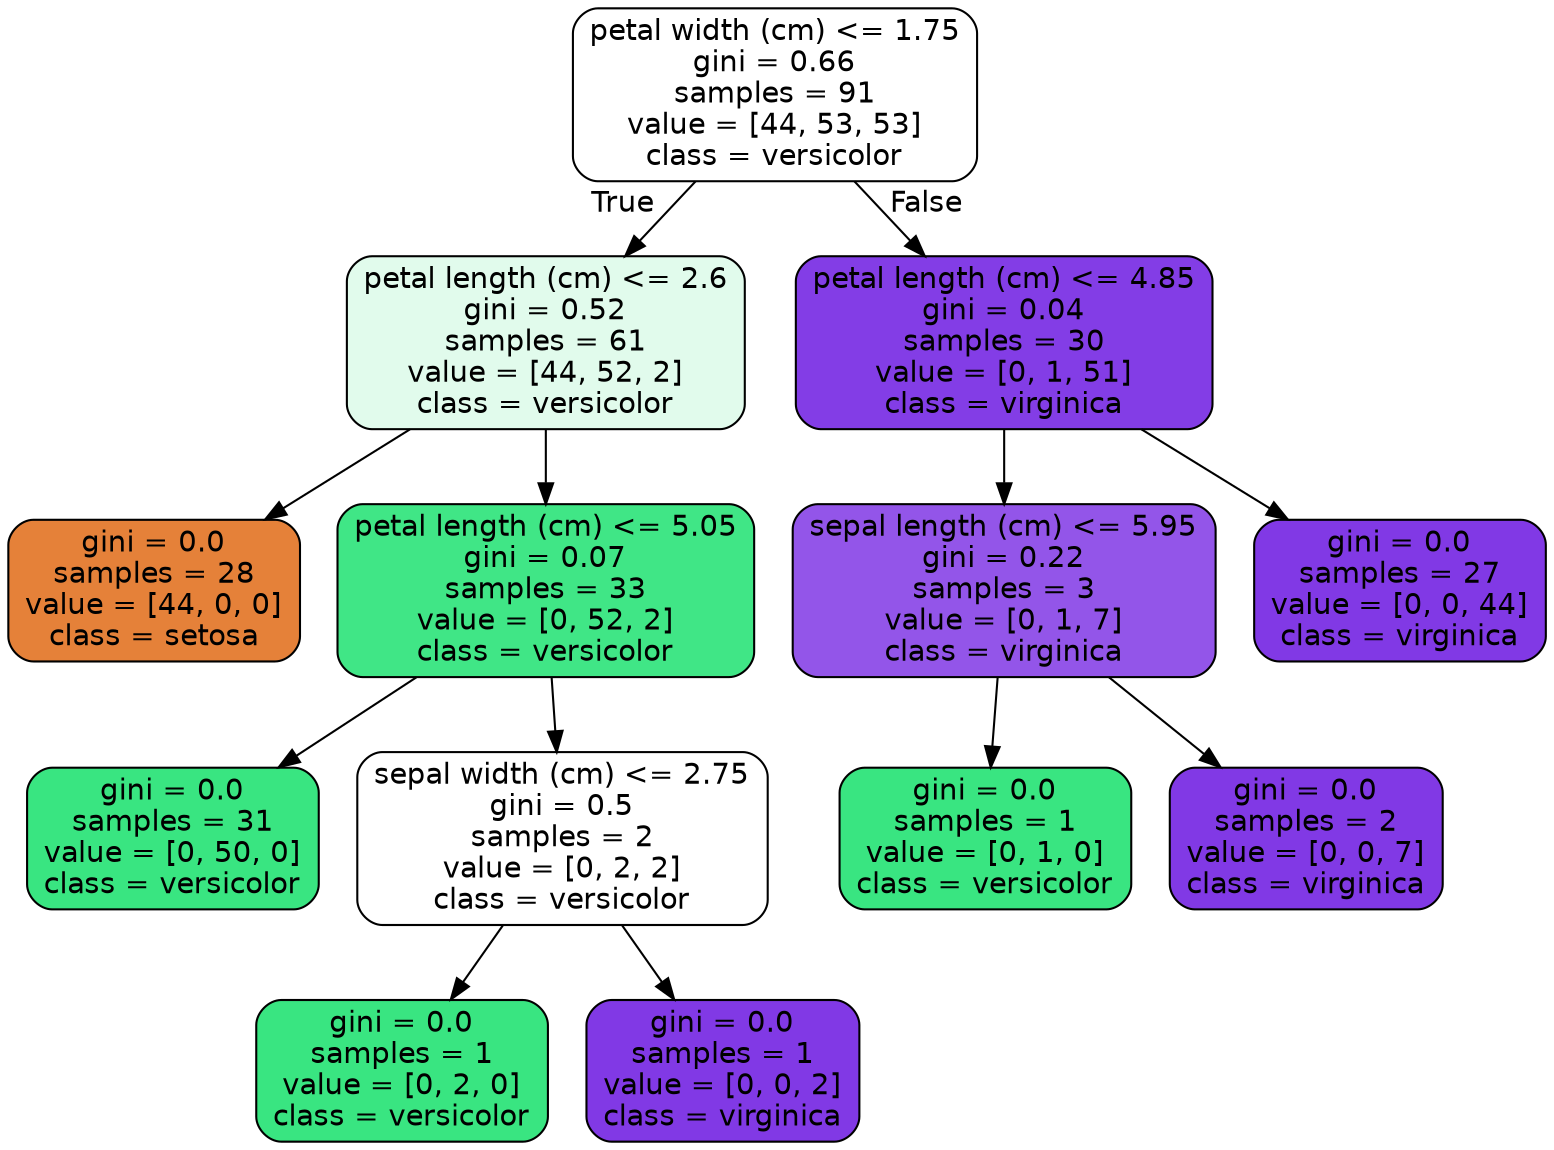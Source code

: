 digraph Tree {
node [shape=box, style="filled, rounded", color="black", fontname=helvetica] ;
edge [fontname=helvetica] ;
0 [label="petal width (cm) <= 1.75\ngini = 0.66\nsamples = 91\nvalue = [44, 53, 53]\nclass = versicolor", fillcolor="#39e58100"] ;
1 [label="petal length (cm) <= 2.6\ngini = 0.52\nsamples = 61\nvalue = [44, 52, 2]\nclass = versicolor", fillcolor="#39e58126"] ;
0 -> 1 [labeldistance=2.5, labelangle=45, headlabel="True"] ;
2 [label="gini = 0.0\nsamples = 28\nvalue = [44, 0, 0]\nclass = setosa", fillcolor="#e58139ff"] ;
1 -> 2 ;
3 [label="petal length (cm) <= 5.05\ngini = 0.07\nsamples = 33\nvalue = [0, 52, 2]\nclass = versicolor", fillcolor="#39e581f5"] ;
1 -> 3 ;
4 [label="gini = 0.0\nsamples = 31\nvalue = [0, 50, 0]\nclass = versicolor", fillcolor="#39e581ff"] ;
3 -> 4 ;
5 [label="sepal width (cm) <= 2.75\ngini = 0.5\nsamples = 2\nvalue = [0, 2, 2]\nclass = versicolor", fillcolor="#39e58100"] ;
3 -> 5 ;
6 [label="gini = 0.0\nsamples = 1\nvalue = [0, 2, 0]\nclass = versicolor", fillcolor="#39e581ff"] ;
5 -> 6 ;
7 [label="gini = 0.0\nsamples = 1\nvalue = [0, 0, 2]\nclass = virginica", fillcolor="#8139e5ff"] ;
5 -> 7 ;
8 [label="petal length (cm) <= 4.85\ngini = 0.04\nsamples = 30\nvalue = [0, 1, 51]\nclass = virginica", fillcolor="#8139e5fa"] ;
0 -> 8 [labeldistance=2.5, labelangle=-45, headlabel="False"] ;
9 [label="sepal length (cm) <= 5.95\ngini = 0.22\nsamples = 3\nvalue = [0, 1, 7]\nclass = virginica", fillcolor="#8139e5db"] ;
8 -> 9 ;
10 [label="gini = 0.0\nsamples = 1\nvalue = [0, 1, 0]\nclass = versicolor", fillcolor="#39e581ff"] ;
9 -> 10 ;
11 [label="gini = 0.0\nsamples = 2\nvalue = [0, 0, 7]\nclass = virginica", fillcolor="#8139e5ff"] ;
9 -> 11 ;
12 [label="gini = 0.0\nsamples = 27\nvalue = [0, 0, 44]\nclass = virginica", fillcolor="#8139e5ff"] ;
8 -> 12 ;
}